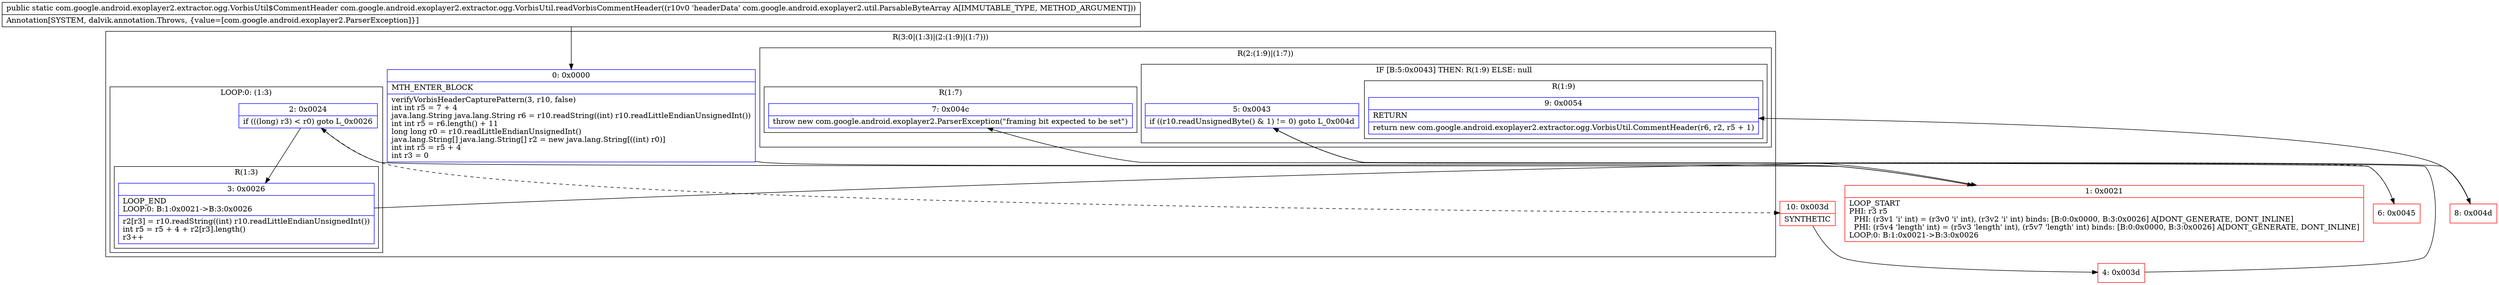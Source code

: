 digraph "CFG forcom.google.android.exoplayer2.extractor.ogg.VorbisUtil.readVorbisCommentHeader(Lcom\/google\/android\/exoplayer2\/util\/ParsableByteArray;)Lcom\/google\/android\/exoplayer2\/extractor\/ogg\/VorbisUtil$CommentHeader;" {
subgraph cluster_Region_1166819473 {
label = "R(3:0|(1:3)|(2:(1:9)|(1:7)))";
node [shape=record,color=blue];
Node_0 [shape=record,label="{0\:\ 0x0000|MTH_ENTER_BLOCK\l|verifyVorbisHeaderCapturePattern(3, r10, false)\lint int r5 = 7 + 4\ljava.lang.String java.lang.String r6 = r10.readString((int) r10.readLittleEndianUnsignedInt())\lint int r5 = r6.length() + 11\llong long r0 = r10.readLittleEndianUnsignedInt()\ljava.lang.String[] java.lang.String[] r2 = new java.lang.String[((int) r0)]\lint int r5 = r5 + 4\lint r3 = 0\l}"];
subgraph cluster_LoopRegion_620049179 {
label = "LOOP:0: (1:3)";
node [shape=record,color=blue];
Node_2 [shape=record,label="{2\:\ 0x0024|if (((long) r3) \< r0) goto L_0x0026\l}"];
subgraph cluster_Region_994095717 {
label = "R(1:3)";
node [shape=record,color=blue];
Node_3 [shape=record,label="{3\:\ 0x0026|LOOP_END\lLOOP:0: B:1:0x0021\-\>B:3:0x0026\l|r2[r3] = r10.readString((int) r10.readLittleEndianUnsignedInt())\lint r5 = r5 + 4 + r2[r3].length()\lr3++\l}"];
}
}
subgraph cluster_Region_135894218 {
label = "R(2:(1:9)|(1:7))";
node [shape=record,color=blue];
subgraph cluster_IfRegion_1907181824 {
label = "IF [B:5:0x0043] THEN: R(1:9) ELSE: null";
node [shape=record,color=blue];
Node_5 [shape=record,label="{5\:\ 0x0043|if ((r10.readUnsignedByte() & 1) != 0) goto L_0x004d\l}"];
subgraph cluster_Region_586404172 {
label = "R(1:9)";
node [shape=record,color=blue];
Node_9 [shape=record,label="{9\:\ 0x0054|RETURN\l|return new com.google.android.exoplayer2.extractor.ogg.VorbisUtil.CommentHeader(r6, r2, r5 + 1)\l}"];
}
}
subgraph cluster_Region_1278137427 {
label = "R(1:7)";
node [shape=record,color=blue];
Node_7 [shape=record,label="{7\:\ 0x004c|throw new com.google.android.exoplayer2.ParserException(\"framing bit expected to be set\")\l}"];
}
}
}
Node_1 [shape=record,color=red,label="{1\:\ 0x0021|LOOP_START\lPHI: r3 r5 \l  PHI: (r3v1 'i' int) = (r3v0 'i' int), (r3v2 'i' int) binds: [B:0:0x0000, B:3:0x0026] A[DONT_GENERATE, DONT_INLINE]\l  PHI: (r5v4 'length' int) = (r5v3 'length' int), (r5v7 'length' int) binds: [B:0:0x0000, B:3:0x0026] A[DONT_GENERATE, DONT_INLINE]\lLOOP:0: B:1:0x0021\-\>B:3:0x0026\l}"];
Node_4 [shape=record,color=red,label="{4\:\ 0x003d}"];
Node_6 [shape=record,color=red,label="{6\:\ 0x0045}"];
Node_8 [shape=record,color=red,label="{8\:\ 0x004d}"];
Node_10 [shape=record,color=red,label="{10\:\ 0x003d|SYNTHETIC\l}"];
MethodNode[shape=record,label="{public static com.google.android.exoplayer2.extractor.ogg.VorbisUtil$CommentHeader com.google.android.exoplayer2.extractor.ogg.VorbisUtil.readVorbisCommentHeader((r10v0 'headerData' com.google.android.exoplayer2.util.ParsableByteArray A[IMMUTABLE_TYPE, METHOD_ARGUMENT]))  | Annotation[SYSTEM, dalvik.annotation.Throws, \{value=[com.google.android.exoplayer2.ParserException]\}]\l}"];
MethodNode -> Node_0;
Node_0 -> Node_1;
Node_2 -> Node_3;
Node_2 -> Node_10[style=dashed];
Node_3 -> Node_1;
Node_5 -> Node_6[style=dashed];
Node_5 -> Node_8;
Node_1 -> Node_2;
Node_4 -> Node_5;
Node_6 -> Node_7;
Node_8 -> Node_9;
Node_10 -> Node_4;
}

